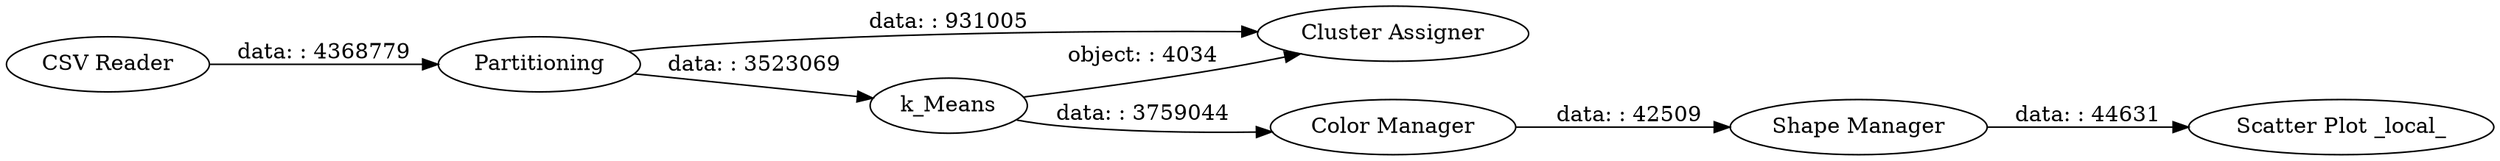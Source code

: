 digraph {
	"-3986515790746226222_5" [label="Cluster Assigner"]
	"-3986515790746226222_8" [label="Scatter Plot _local_"]
	"-3986515790746226222_4" [label=Partitioning]
	"-3986515790746226222_7" [label="Shape Manager"]
	"-3986515790746226222_1" [label="CSV Reader"]
	"-3986515790746226222_3" [label=k_Means]
	"-3986515790746226222_6" [label="Color Manager"]
	"-3986515790746226222_7" -> "-3986515790746226222_8" [label="data: : 44631"]
	"-3986515790746226222_6" -> "-3986515790746226222_7" [label="data: : 42509"]
	"-3986515790746226222_1" -> "-3986515790746226222_4" [label="data: : 4368779"]
	"-3986515790746226222_3" -> "-3986515790746226222_6" [label="data: : 3759044"]
	"-3986515790746226222_4" -> "-3986515790746226222_5" [label="data: : 931005"]
	"-3986515790746226222_4" -> "-3986515790746226222_3" [label="data: : 3523069"]
	"-3986515790746226222_3" -> "-3986515790746226222_5" [label="object: : 4034"]
	rankdir=LR
}
